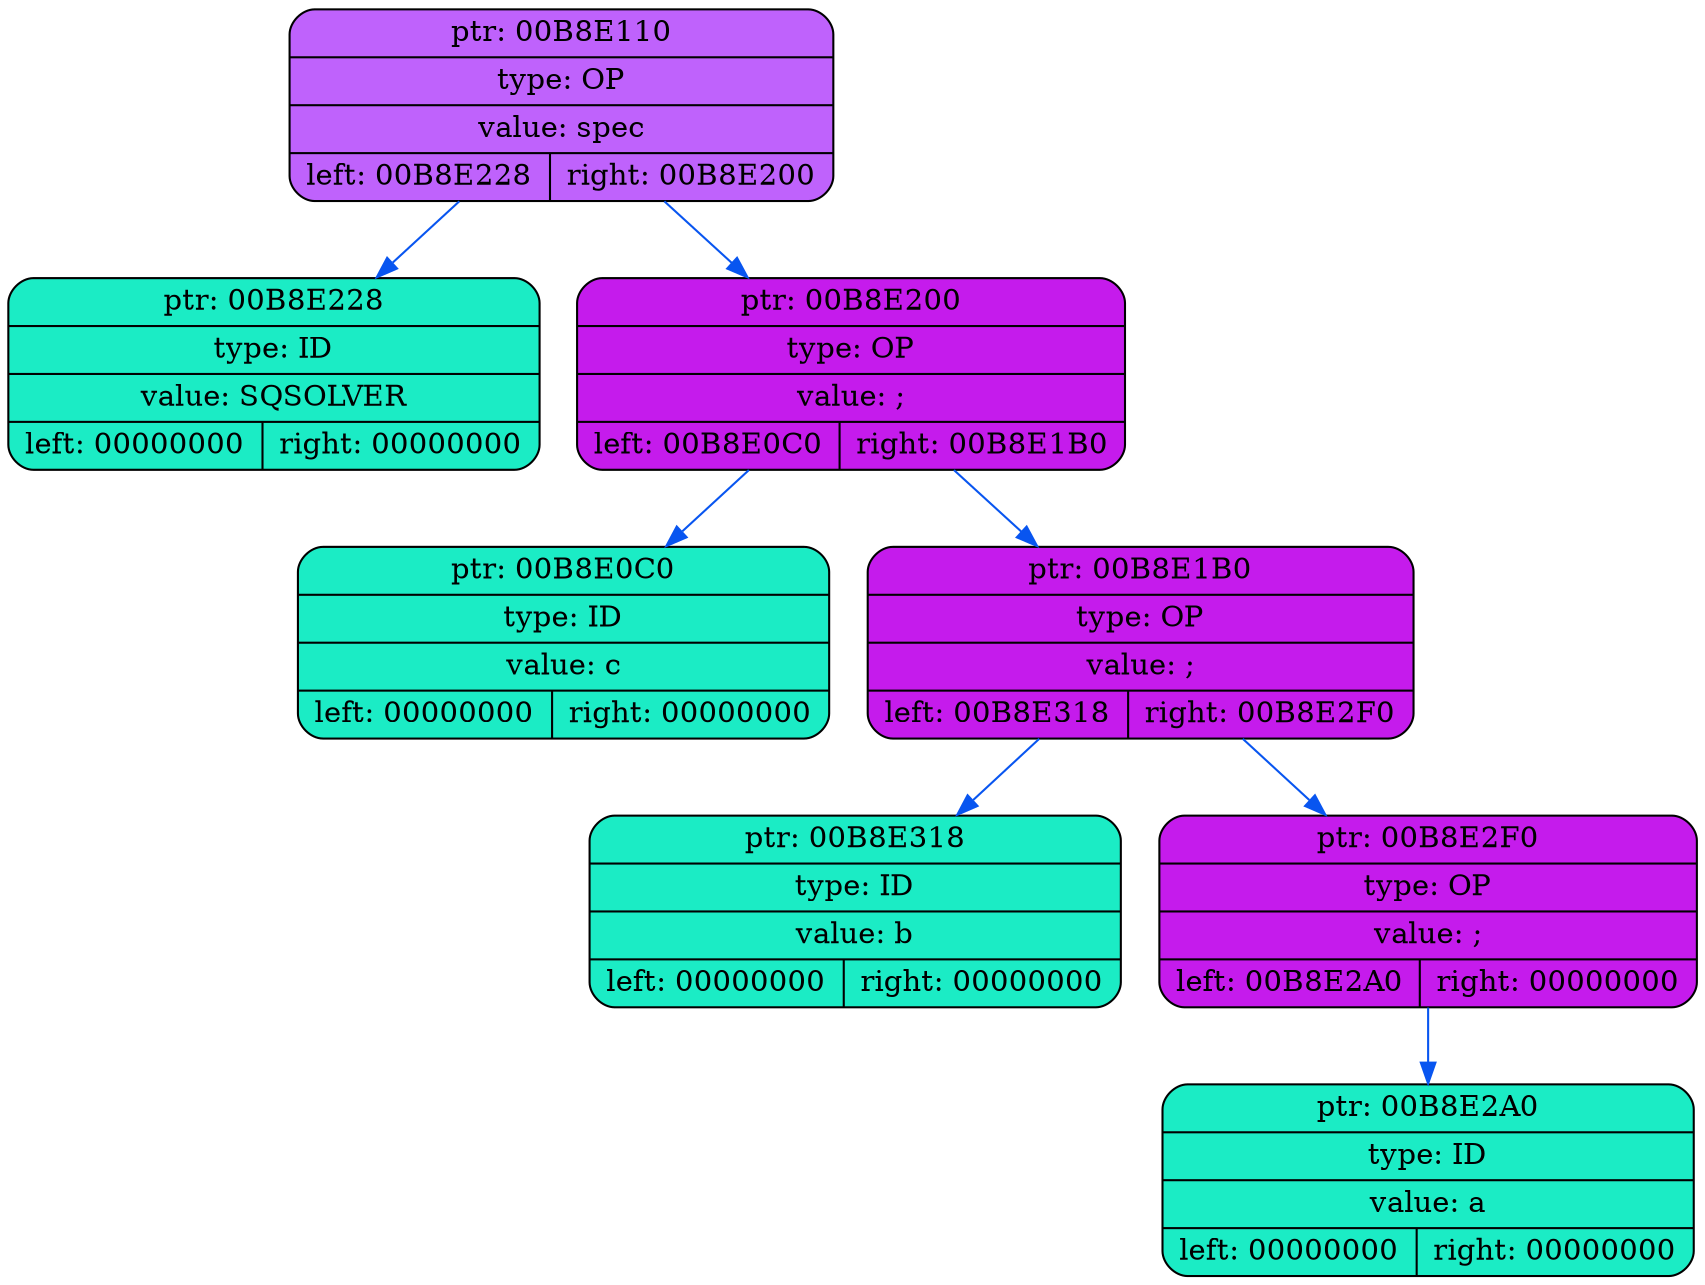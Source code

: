 digraph
{
    rankdir=TP

        node00B8E110[shape=record,style="rounded,filled",fillcolor="#BF62FC",label="{ ptr: 00B8E110 | type: OP | value: spec| { left: 00B8E228 | right: 00B8E200 }}"];
    node00B8E110 -> node00B8E228[color="#0855F0"]
    node00B8E228[shape=record,style="rounded,filled",fillcolor="#1BECC5",label="{ ptr: 00B8E228 | type: ID | value: SQSOLVER| { left: 00000000 | right: 00000000 }}"];
    node00B8E110 -> node00B8E200[color="#0855F0"]
    node00B8E200[shape=record,style="rounded,filled",fillcolor="#C51BEC",label="{ ptr: 00B8E200 | type: OP | value: ;| { left: 00B8E0C0 | right: 00B8E1B0 }}"];
    node00B8E200 -> node00B8E0C0[color="#0855F0"]
    node00B8E0C0[shape=record,style="rounded,filled",fillcolor="#1BECC5",label="{ ptr: 00B8E0C0 | type: ID | value: c| { left: 00000000 | right: 00000000 }}"];
    node00B8E200 -> node00B8E1B0[color="#0855F0"]
    node00B8E1B0[shape=record,style="rounded,filled",fillcolor="#C51BEC",label="{ ptr: 00B8E1B0 | type: OP | value: ;| { left: 00B8E318 | right: 00B8E2F0 }}"];
    node00B8E1B0 -> node00B8E318[color="#0855F0"]
    node00B8E318[shape=record,style="rounded,filled",fillcolor="#1BECC5",label="{ ptr: 00B8E318 | type: ID | value: b| { left: 00000000 | right: 00000000 }}"];
    node00B8E1B0 -> node00B8E2F0[color="#0855F0"]
    node00B8E2F0[shape=record,style="rounded,filled",fillcolor="#C51BEC",label="{ ptr: 00B8E2F0 | type: OP | value: ;| { left: 00B8E2A0 | right: 00000000 }}"];
    node00B8E2F0 -> node00B8E2A0[color="#0855F0"]
    node00B8E2A0[shape=record,style="rounded,filled",fillcolor="#1BECC5",label="{ ptr: 00B8E2A0 | type: ID | value: a| { left: 00000000 | right: 00000000 }}"];
}